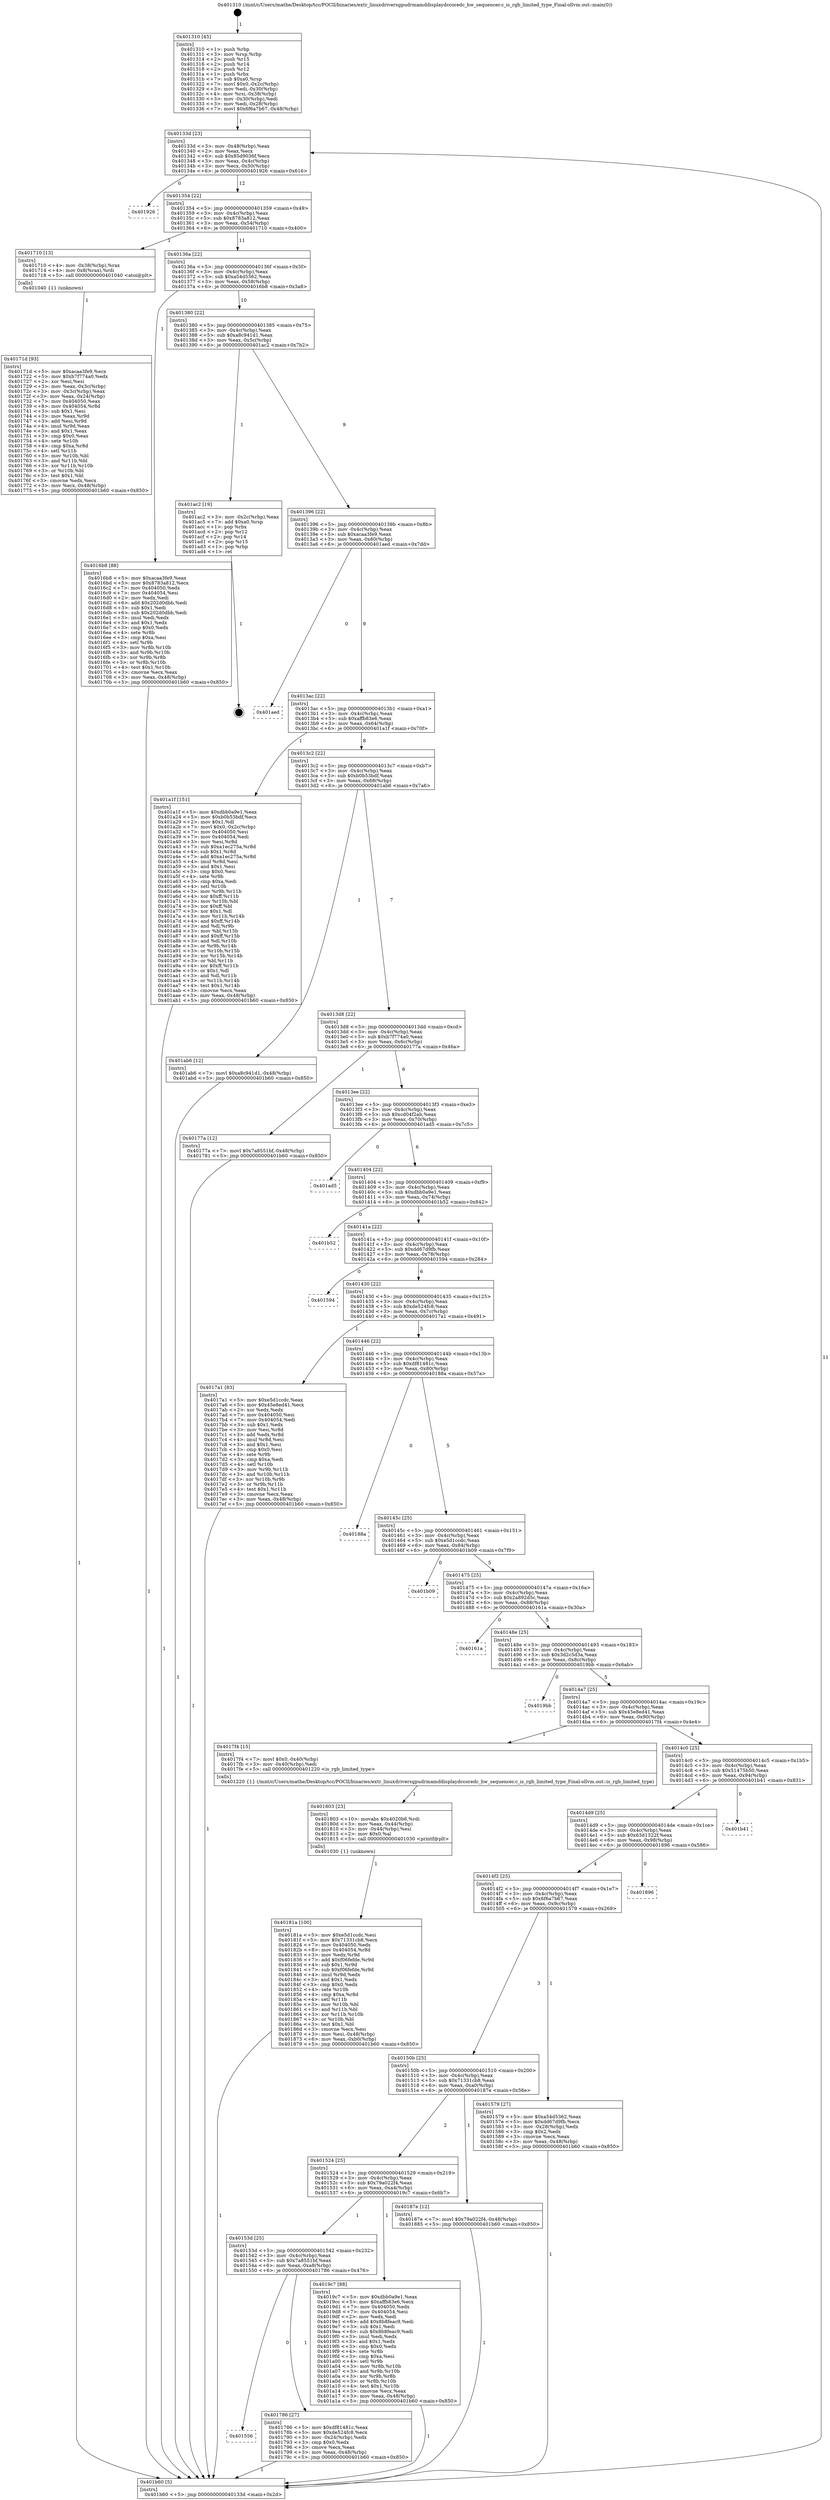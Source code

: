 digraph "0x401310" {
  label = "0x401310 (/mnt/c/Users/mathe/Desktop/tcc/POCII/binaries/extr_linuxdriversgpudrmamddisplaydccoredc_hw_sequencer.c_is_rgb_limited_type_Final-ollvm.out::main(0))"
  labelloc = "t"
  node[shape=record]

  Entry [label="",width=0.3,height=0.3,shape=circle,fillcolor=black,style=filled]
  "0x40133d" [label="{
     0x40133d [23]\l
     | [instrs]\l
     &nbsp;&nbsp;0x40133d \<+3\>: mov -0x48(%rbp),%eax\l
     &nbsp;&nbsp;0x401340 \<+2\>: mov %eax,%ecx\l
     &nbsp;&nbsp;0x401342 \<+6\>: sub $0x85d9036f,%ecx\l
     &nbsp;&nbsp;0x401348 \<+3\>: mov %eax,-0x4c(%rbp)\l
     &nbsp;&nbsp;0x40134b \<+3\>: mov %ecx,-0x50(%rbp)\l
     &nbsp;&nbsp;0x40134e \<+6\>: je 0000000000401926 \<main+0x616\>\l
  }"]
  "0x401926" [label="{
     0x401926\l
  }", style=dashed]
  "0x401354" [label="{
     0x401354 [22]\l
     | [instrs]\l
     &nbsp;&nbsp;0x401354 \<+5\>: jmp 0000000000401359 \<main+0x49\>\l
     &nbsp;&nbsp;0x401359 \<+3\>: mov -0x4c(%rbp),%eax\l
     &nbsp;&nbsp;0x40135c \<+5\>: sub $0x8783a812,%eax\l
     &nbsp;&nbsp;0x401361 \<+3\>: mov %eax,-0x54(%rbp)\l
     &nbsp;&nbsp;0x401364 \<+6\>: je 0000000000401710 \<main+0x400\>\l
  }"]
  Exit [label="",width=0.3,height=0.3,shape=circle,fillcolor=black,style=filled,peripheries=2]
  "0x401710" [label="{
     0x401710 [13]\l
     | [instrs]\l
     &nbsp;&nbsp;0x401710 \<+4\>: mov -0x38(%rbp),%rax\l
     &nbsp;&nbsp;0x401714 \<+4\>: mov 0x8(%rax),%rdi\l
     &nbsp;&nbsp;0x401718 \<+5\>: call 0000000000401040 \<atoi@plt\>\l
     | [calls]\l
     &nbsp;&nbsp;0x401040 \{1\} (unknown)\l
  }"]
  "0x40136a" [label="{
     0x40136a [22]\l
     | [instrs]\l
     &nbsp;&nbsp;0x40136a \<+5\>: jmp 000000000040136f \<main+0x5f\>\l
     &nbsp;&nbsp;0x40136f \<+3\>: mov -0x4c(%rbp),%eax\l
     &nbsp;&nbsp;0x401372 \<+5\>: sub $0xa54d5362,%eax\l
     &nbsp;&nbsp;0x401377 \<+3\>: mov %eax,-0x58(%rbp)\l
     &nbsp;&nbsp;0x40137a \<+6\>: je 00000000004016b8 \<main+0x3a8\>\l
  }"]
  "0x40181a" [label="{
     0x40181a [100]\l
     | [instrs]\l
     &nbsp;&nbsp;0x40181a \<+5\>: mov $0xe5d1ccdc,%esi\l
     &nbsp;&nbsp;0x40181f \<+5\>: mov $0x71331cb8,%ecx\l
     &nbsp;&nbsp;0x401824 \<+7\>: mov 0x404050,%edx\l
     &nbsp;&nbsp;0x40182b \<+8\>: mov 0x404054,%r8d\l
     &nbsp;&nbsp;0x401833 \<+3\>: mov %edx,%r9d\l
     &nbsp;&nbsp;0x401836 \<+7\>: add $0xf06fefde,%r9d\l
     &nbsp;&nbsp;0x40183d \<+4\>: sub $0x1,%r9d\l
     &nbsp;&nbsp;0x401841 \<+7\>: sub $0xf06fefde,%r9d\l
     &nbsp;&nbsp;0x401848 \<+4\>: imul %r9d,%edx\l
     &nbsp;&nbsp;0x40184c \<+3\>: and $0x1,%edx\l
     &nbsp;&nbsp;0x40184f \<+3\>: cmp $0x0,%edx\l
     &nbsp;&nbsp;0x401852 \<+4\>: sete %r10b\l
     &nbsp;&nbsp;0x401856 \<+4\>: cmp $0xa,%r8d\l
     &nbsp;&nbsp;0x40185a \<+4\>: setl %r11b\l
     &nbsp;&nbsp;0x40185e \<+3\>: mov %r10b,%bl\l
     &nbsp;&nbsp;0x401861 \<+3\>: and %r11b,%bl\l
     &nbsp;&nbsp;0x401864 \<+3\>: xor %r11b,%r10b\l
     &nbsp;&nbsp;0x401867 \<+3\>: or %r10b,%bl\l
     &nbsp;&nbsp;0x40186a \<+3\>: test $0x1,%bl\l
     &nbsp;&nbsp;0x40186d \<+3\>: cmovne %ecx,%esi\l
     &nbsp;&nbsp;0x401870 \<+3\>: mov %esi,-0x48(%rbp)\l
     &nbsp;&nbsp;0x401873 \<+6\>: mov %eax,-0xb0(%rbp)\l
     &nbsp;&nbsp;0x401879 \<+5\>: jmp 0000000000401b60 \<main+0x850\>\l
  }"]
  "0x4016b8" [label="{
     0x4016b8 [88]\l
     | [instrs]\l
     &nbsp;&nbsp;0x4016b8 \<+5\>: mov $0xacaa3fe9,%eax\l
     &nbsp;&nbsp;0x4016bd \<+5\>: mov $0x8783a812,%ecx\l
     &nbsp;&nbsp;0x4016c2 \<+7\>: mov 0x404050,%edx\l
     &nbsp;&nbsp;0x4016c9 \<+7\>: mov 0x404054,%esi\l
     &nbsp;&nbsp;0x4016d0 \<+2\>: mov %edx,%edi\l
     &nbsp;&nbsp;0x4016d2 \<+6\>: add $0x202d0dbb,%edi\l
     &nbsp;&nbsp;0x4016d8 \<+3\>: sub $0x1,%edi\l
     &nbsp;&nbsp;0x4016db \<+6\>: sub $0x202d0dbb,%edi\l
     &nbsp;&nbsp;0x4016e1 \<+3\>: imul %edi,%edx\l
     &nbsp;&nbsp;0x4016e4 \<+3\>: and $0x1,%edx\l
     &nbsp;&nbsp;0x4016e7 \<+3\>: cmp $0x0,%edx\l
     &nbsp;&nbsp;0x4016ea \<+4\>: sete %r8b\l
     &nbsp;&nbsp;0x4016ee \<+3\>: cmp $0xa,%esi\l
     &nbsp;&nbsp;0x4016f1 \<+4\>: setl %r9b\l
     &nbsp;&nbsp;0x4016f5 \<+3\>: mov %r8b,%r10b\l
     &nbsp;&nbsp;0x4016f8 \<+3\>: and %r9b,%r10b\l
     &nbsp;&nbsp;0x4016fb \<+3\>: xor %r9b,%r8b\l
     &nbsp;&nbsp;0x4016fe \<+3\>: or %r8b,%r10b\l
     &nbsp;&nbsp;0x401701 \<+4\>: test $0x1,%r10b\l
     &nbsp;&nbsp;0x401705 \<+3\>: cmovne %ecx,%eax\l
     &nbsp;&nbsp;0x401708 \<+3\>: mov %eax,-0x48(%rbp)\l
     &nbsp;&nbsp;0x40170b \<+5\>: jmp 0000000000401b60 \<main+0x850\>\l
  }"]
  "0x401380" [label="{
     0x401380 [22]\l
     | [instrs]\l
     &nbsp;&nbsp;0x401380 \<+5\>: jmp 0000000000401385 \<main+0x75\>\l
     &nbsp;&nbsp;0x401385 \<+3\>: mov -0x4c(%rbp),%eax\l
     &nbsp;&nbsp;0x401388 \<+5\>: sub $0xa8c941d1,%eax\l
     &nbsp;&nbsp;0x40138d \<+3\>: mov %eax,-0x5c(%rbp)\l
     &nbsp;&nbsp;0x401390 \<+6\>: je 0000000000401ac2 \<main+0x7b2\>\l
  }"]
  "0x401803" [label="{
     0x401803 [23]\l
     | [instrs]\l
     &nbsp;&nbsp;0x401803 \<+10\>: movabs $0x4020b6,%rdi\l
     &nbsp;&nbsp;0x40180d \<+3\>: mov %eax,-0x44(%rbp)\l
     &nbsp;&nbsp;0x401810 \<+3\>: mov -0x44(%rbp),%esi\l
     &nbsp;&nbsp;0x401813 \<+2\>: mov $0x0,%al\l
     &nbsp;&nbsp;0x401815 \<+5\>: call 0000000000401030 \<printf@plt\>\l
     | [calls]\l
     &nbsp;&nbsp;0x401030 \{1\} (unknown)\l
  }"]
  "0x401ac2" [label="{
     0x401ac2 [19]\l
     | [instrs]\l
     &nbsp;&nbsp;0x401ac2 \<+3\>: mov -0x2c(%rbp),%eax\l
     &nbsp;&nbsp;0x401ac5 \<+7\>: add $0xa0,%rsp\l
     &nbsp;&nbsp;0x401acc \<+1\>: pop %rbx\l
     &nbsp;&nbsp;0x401acd \<+2\>: pop %r12\l
     &nbsp;&nbsp;0x401acf \<+2\>: pop %r14\l
     &nbsp;&nbsp;0x401ad1 \<+2\>: pop %r15\l
     &nbsp;&nbsp;0x401ad3 \<+1\>: pop %rbp\l
     &nbsp;&nbsp;0x401ad4 \<+1\>: ret\l
  }"]
  "0x401396" [label="{
     0x401396 [22]\l
     | [instrs]\l
     &nbsp;&nbsp;0x401396 \<+5\>: jmp 000000000040139b \<main+0x8b\>\l
     &nbsp;&nbsp;0x40139b \<+3\>: mov -0x4c(%rbp),%eax\l
     &nbsp;&nbsp;0x40139e \<+5\>: sub $0xacaa3fe9,%eax\l
     &nbsp;&nbsp;0x4013a3 \<+3\>: mov %eax,-0x60(%rbp)\l
     &nbsp;&nbsp;0x4013a6 \<+6\>: je 0000000000401aed \<main+0x7dd\>\l
  }"]
  "0x401556" [label="{
     0x401556\l
  }", style=dashed]
  "0x401aed" [label="{
     0x401aed\l
  }", style=dashed]
  "0x4013ac" [label="{
     0x4013ac [22]\l
     | [instrs]\l
     &nbsp;&nbsp;0x4013ac \<+5\>: jmp 00000000004013b1 \<main+0xa1\>\l
     &nbsp;&nbsp;0x4013b1 \<+3\>: mov -0x4c(%rbp),%eax\l
     &nbsp;&nbsp;0x4013b4 \<+5\>: sub $0xaffb83e6,%eax\l
     &nbsp;&nbsp;0x4013b9 \<+3\>: mov %eax,-0x64(%rbp)\l
     &nbsp;&nbsp;0x4013bc \<+6\>: je 0000000000401a1f \<main+0x70f\>\l
  }"]
  "0x401786" [label="{
     0x401786 [27]\l
     | [instrs]\l
     &nbsp;&nbsp;0x401786 \<+5\>: mov $0xdf81481c,%eax\l
     &nbsp;&nbsp;0x40178b \<+5\>: mov $0xde524fc8,%ecx\l
     &nbsp;&nbsp;0x401790 \<+3\>: mov -0x24(%rbp),%edx\l
     &nbsp;&nbsp;0x401793 \<+3\>: cmp $0x0,%edx\l
     &nbsp;&nbsp;0x401796 \<+3\>: cmove %ecx,%eax\l
     &nbsp;&nbsp;0x401799 \<+3\>: mov %eax,-0x48(%rbp)\l
     &nbsp;&nbsp;0x40179c \<+5\>: jmp 0000000000401b60 \<main+0x850\>\l
  }"]
  "0x401a1f" [label="{
     0x401a1f [151]\l
     | [instrs]\l
     &nbsp;&nbsp;0x401a1f \<+5\>: mov $0xdbb0a9e1,%eax\l
     &nbsp;&nbsp;0x401a24 \<+5\>: mov $0xb0b53bdf,%ecx\l
     &nbsp;&nbsp;0x401a29 \<+2\>: mov $0x1,%dl\l
     &nbsp;&nbsp;0x401a2b \<+7\>: movl $0x0,-0x2c(%rbp)\l
     &nbsp;&nbsp;0x401a32 \<+7\>: mov 0x404050,%esi\l
     &nbsp;&nbsp;0x401a39 \<+7\>: mov 0x404054,%edi\l
     &nbsp;&nbsp;0x401a40 \<+3\>: mov %esi,%r8d\l
     &nbsp;&nbsp;0x401a43 \<+7\>: sub $0xa1ec275a,%r8d\l
     &nbsp;&nbsp;0x401a4a \<+4\>: sub $0x1,%r8d\l
     &nbsp;&nbsp;0x401a4e \<+7\>: add $0xa1ec275a,%r8d\l
     &nbsp;&nbsp;0x401a55 \<+4\>: imul %r8d,%esi\l
     &nbsp;&nbsp;0x401a59 \<+3\>: and $0x1,%esi\l
     &nbsp;&nbsp;0x401a5c \<+3\>: cmp $0x0,%esi\l
     &nbsp;&nbsp;0x401a5f \<+4\>: sete %r9b\l
     &nbsp;&nbsp;0x401a63 \<+3\>: cmp $0xa,%edi\l
     &nbsp;&nbsp;0x401a66 \<+4\>: setl %r10b\l
     &nbsp;&nbsp;0x401a6a \<+3\>: mov %r9b,%r11b\l
     &nbsp;&nbsp;0x401a6d \<+4\>: xor $0xff,%r11b\l
     &nbsp;&nbsp;0x401a71 \<+3\>: mov %r10b,%bl\l
     &nbsp;&nbsp;0x401a74 \<+3\>: xor $0xff,%bl\l
     &nbsp;&nbsp;0x401a77 \<+3\>: xor $0x1,%dl\l
     &nbsp;&nbsp;0x401a7a \<+3\>: mov %r11b,%r14b\l
     &nbsp;&nbsp;0x401a7d \<+4\>: and $0xff,%r14b\l
     &nbsp;&nbsp;0x401a81 \<+3\>: and %dl,%r9b\l
     &nbsp;&nbsp;0x401a84 \<+3\>: mov %bl,%r15b\l
     &nbsp;&nbsp;0x401a87 \<+4\>: and $0xff,%r15b\l
     &nbsp;&nbsp;0x401a8b \<+3\>: and %dl,%r10b\l
     &nbsp;&nbsp;0x401a8e \<+3\>: or %r9b,%r14b\l
     &nbsp;&nbsp;0x401a91 \<+3\>: or %r10b,%r15b\l
     &nbsp;&nbsp;0x401a94 \<+3\>: xor %r15b,%r14b\l
     &nbsp;&nbsp;0x401a97 \<+3\>: or %bl,%r11b\l
     &nbsp;&nbsp;0x401a9a \<+4\>: xor $0xff,%r11b\l
     &nbsp;&nbsp;0x401a9e \<+3\>: or $0x1,%dl\l
     &nbsp;&nbsp;0x401aa1 \<+3\>: and %dl,%r11b\l
     &nbsp;&nbsp;0x401aa4 \<+3\>: or %r11b,%r14b\l
     &nbsp;&nbsp;0x401aa7 \<+4\>: test $0x1,%r14b\l
     &nbsp;&nbsp;0x401aab \<+3\>: cmovne %ecx,%eax\l
     &nbsp;&nbsp;0x401aae \<+3\>: mov %eax,-0x48(%rbp)\l
     &nbsp;&nbsp;0x401ab1 \<+5\>: jmp 0000000000401b60 \<main+0x850\>\l
  }"]
  "0x4013c2" [label="{
     0x4013c2 [22]\l
     | [instrs]\l
     &nbsp;&nbsp;0x4013c2 \<+5\>: jmp 00000000004013c7 \<main+0xb7\>\l
     &nbsp;&nbsp;0x4013c7 \<+3\>: mov -0x4c(%rbp),%eax\l
     &nbsp;&nbsp;0x4013ca \<+5\>: sub $0xb0b53bdf,%eax\l
     &nbsp;&nbsp;0x4013cf \<+3\>: mov %eax,-0x68(%rbp)\l
     &nbsp;&nbsp;0x4013d2 \<+6\>: je 0000000000401ab6 \<main+0x7a6\>\l
  }"]
  "0x40153d" [label="{
     0x40153d [25]\l
     | [instrs]\l
     &nbsp;&nbsp;0x40153d \<+5\>: jmp 0000000000401542 \<main+0x232\>\l
     &nbsp;&nbsp;0x401542 \<+3\>: mov -0x4c(%rbp),%eax\l
     &nbsp;&nbsp;0x401545 \<+5\>: sub $0x7a8551bf,%eax\l
     &nbsp;&nbsp;0x40154a \<+6\>: mov %eax,-0xa8(%rbp)\l
     &nbsp;&nbsp;0x401550 \<+6\>: je 0000000000401786 \<main+0x476\>\l
  }"]
  "0x401ab6" [label="{
     0x401ab6 [12]\l
     | [instrs]\l
     &nbsp;&nbsp;0x401ab6 \<+7\>: movl $0xa8c941d1,-0x48(%rbp)\l
     &nbsp;&nbsp;0x401abd \<+5\>: jmp 0000000000401b60 \<main+0x850\>\l
  }"]
  "0x4013d8" [label="{
     0x4013d8 [22]\l
     | [instrs]\l
     &nbsp;&nbsp;0x4013d8 \<+5\>: jmp 00000000004013dd \<main+0xcd\>\l
     &nbsp;&nbsp;0x4013dd \<+3\>: mov -0x4c(%rbp),%eax\l
     &nbsp;&nbsp;0x4013e0 \<+5\>: sub $0xb7f774a0,%eax\l
     &nbsp;&nbsp;0x4013e5 \<+3\>: mov %eax,-0x6c(%rbp)\l
     &nbsp;&nbsp;0x4013e8 \<+6\>: je 000000000040177a \<main+0x46a\>\l
  }"]
  "0x4019c7" [label="{
     0x4019c7 [88]\l
     | [instrs]\l
     &nbsp;&nbsp;0x4019c7 \<+5\>: mov $0xdbb0a9e1,%eax\l
     &nbsp;&nbsp;0x4019cc \<+5\>: mov $0xaffb83e6,%ecx\l
     &nbsp;&nbsp;0x4019d1 \<+7\>: mov 0x404050,%edx\l
     &nbsp;&nbsp;0x4019d8 \<+7\>: mov 0x404054,%esi\l
     &nbsp;&nbsp;0x4019df \<+2\>: mov %edx,%edi\l
     &nbsp;&nbsp;0x4019e1 \<+6\>: add $0x8b8feac9,%edi\l
     &nbsp;&nbsp;0x4019e7 \<+3\>: sub $0x1,%edi\l
     &nbsp;&nbsp;0x4019ea \<+6\>: sub $0x8b8feac9,%edi\l
     &nbsp;&nbsp;0x4019f0 \<+3\>: imul %edi,%edx\l
     &nbsp;&nbsp;0x4019f3 \<+3\>: and $0x1,%edx\l
     &nbsp;&nbsp;0x4019f6 \<+3\>: cmp $0x0,%edx\l
     &nbsp;&nbsp;0x4019f9 \<+4\>: sete %r8b\l
     &nbsp;&nbsp;0x4019fd \<+3\>: cmp $0xa,%esi\l
     &nbsp;&nbsp;0x401a00 \<+4\>: setl %r9b\l
     &nbsp;&nbsp;0x401a04 \<+3\>: mov %r8b,%r10b\l
     &nbsp;&nbsp;0x401a07 \<+3\>: and %r9b,%r10b\l
     &nbsp;&nbsp;0x401a0a \<+3\>: xor %r9b,%r8b\l
     &nbsp;&nbsp;0x401a0d \<+3\>: or %r8b,%r10b\l
     &nbsp;&nbsp;0x401a10 \<+4\>: test $0x1,%r10b\l
     &nbsp;&nbsp;0x401a14 \<+3\>: cmovne %ecx,%eax\l
     &nbsp;&nbsp;0x401a17 \<+3\>: mov %eax,-0x48(%rbp)\l
     &nbsp;&nbsp;0x401a1a \<+5\>: jmp 0000000000401b60 \<main+0x850\>\l
  }"]
  "0x40177a" [label="{
     0x40177a [12]\l
     | [instrs]\l
     &nbsp;&nbsp;0x40177a \<+7\>: movl $0x7a8551bf,-0x48(%rbp)\l
     &nbsp;&nbsp;0x401781 \<+5\>: jmp 0000000000401b60 \<main+0x850\>\l
  }"]
  "0x4013ee" [label="{
     0x4013ee [22]\l
     | [instrs]\l
     &nbsp;&nbsp;0x4013ee \<+5\>: jmp 00000000004013f3 \<main+0xe3\>\l
     &nbsp;&nbsp;0x4013f3 \<+3\>: mov -0x4c(%rbp),%eax\l
     &nbsp;&nbsp;0x4013f6 \<+5\>: sub $0xcd04f2ab,%eax\l
     &nbsp;&nbsp;0x4013fb \<+3\>: mov %eax,-0x70(%rbp)\l
     &nbsp;&nbsp;0x4013fe \<+6\>: je 0000000000401ad5 \<main+0x7c5\>\l
  }"]
  "0x401524" [label="{
     0x401524 [25]\l
     | [instrs]\l
     &nbsp;&nbsp;0x401524 \<+5\>: jmp 0000000000401529 \<main+0x219\>\l
     &nbsp;&nbsp;0x401529 \<+3\>: mov -0x4c(%rbp),%eax\l
     &nbsp;&nbsp;0x40152c \<+5\>: sub $0x79a022f4,%eax\l
     &nbsp;&nbsp;0x401531 \<+6\>: mov %eax,-0xa4(%rbp)\l
     &nbsp;&nbsp;0x401537 \<+6\>: je 00000000004019c7 \<main+0x6b7\>\l
  }"]
  "0x401ad5" [label="{
     0x401ad5\l
  }", style=dashed]
  "0x401404" [label="{
     0x401404 [22]\l
     | [instrs]\l
     &nbsp;&nbsp;0x401404 \<+5\>: jmp 0000000000401409 \<main+0xf9\>\l
     &nbsp;&nbsp;0x401409 \<+3\>: mov -0x4c(%rbp),%eax\l
     &nbsp;&nbsp;0x40140c \<+5\>: sub $0xdbb0a9e1,%eax\l
     &nbsp;&nbsp;0x401411 \<+3\>: mov %eax,-0x74(%rbp)\l
     &nbsp;&nbsp;0x401414 \<+6\>: je 0000000000401b52 \<main+0x842\>\l
  }"]
  "0x40187e" [label="{
     0x40187e [12]\l
     | [instrs]\l
     &nbsp;&nbsp;0x40187e \<+7\>: movl $0x79a022f4,-0x48(%rbp)\l
     &nbsp;&nbsp;0x401885 \<+5\>: jmp 0000000000401b60 \<main+0x850\>\l
  }"]
  "0x401b52" [label="{
     0x401b52\l
  }", style=dashed]
  "0x40141a" [label="{
     0x40141a [22]\l
     | [instrs]\l
     &nbsp;&nbsp;0x40141a \<+5\>: jmp 000000000040141f \<main+0x10f\>\l
     &nbsp;&nbsp;0x40141f \<+3\>: mov -0x4c(%rbp),%eax\l
     &nbsp;&nbsp;0x401422 \<+5\>: sub $0xdd67d9fb,%eax\l
     &nbsp;&nbsp;0x401427 \<+3\>: mov %eax,-0x78(%rbp)\l
     &nbsp;&nbsp;0x40142a \<+6\>: je 0000000000401594 \<main+0x284\>\l
  }"]
  "0x40171d" [label="{
     0x40171d [93]\l
     | [instrs]\l
     &nbsp;&nbsp;0x40171d \<+5\>: mov $0xacaa3fe9,%ecx\l
     &nbsp;&nbsp;0x401722 \<+5\>: mov $0xb7f774a0,%edx\l
     &nbsp;&nbsp;0x401727 \<+2\>: xor %esi,%esi\l
     &nbsp;&nbsp;0x401729 \<+3\>: mov %eax,-0x3c(%rbp)\l
     &nbsp;&nbsp;0x40172c \<+3\>: mov -0x3c(%rbp),%eax\l
     &nbsp;&nbsp;0x40172f \<+3\>: mov %eax,-0x24(%rbp)\l
     &nbsp;&nbsp;0x401732 \<+7\>: mov 0x404050,%eax\l
     &nbsp;&nbsp;0x401739 \<+8\>: mov 0x404054,%r8d\l
     &nbsp;&nbsp;0x401741 \<+3\>: sub $0x1,%esi\l
     &nbsp;&nbsp;0x401744 \<+3\>: mov %eax,%r9d\l
     &nbsp;&nbsp;0x401747 \<+3\>: add %esi,%r9d\l
     &nbsp;&nbsp;0x40174a \<+4\>: imul %r9d,%eax\l
     &nbsp;&nbsp;0x40174e \<+3\>: and $0x1,%eax\l
     &nbsp;&nbsp;0x401751 \<+3\>: cmp $0x0,%eax\l
     &nbsp;&nbsp;0x401754 \<+4\>: sete %r10b\l
     &nbsp;&nbsp;0x401758 \<+4\>: cmp $0xa,%r8d\l
     &nbsp;&nbsp;0x40175c \<+4\>: setl %r11b\l
     &nbsp;&nbsp;0x401760 \<+3\>: mov %r10b,%bl\l
     &nbsp;&nbsp;0x401763 \<+3\>: and %r11b,%bl\l
     &nbsp;&nbsp;0x401766 \<+3\>: xor %r11b,%r10b\l
     &nbsp;&nbsp;0x401769 \<+3\>: or %r10b,%bl\l
     &nbsp;&nbsp;0x40176c \<+3\>: test $0x1,%bl\l
     &nbsp;&nbsp;0x40176f \<+3\>: cmovne %edx,%ecx\l
     &nbsp;&nbsp;0x401772 \<+3\>: mov %ecx,-0x48(%rbp)\l
     &nbsp;&nbsp;0x401775 \<+5\>: jmp 0000000000401b60 \<main+0x850\>\l
  }"]
  "0x401594" [label="{
     0x401594\l
  }", style=dashed]
  "0x401430" [label="{
     0x401430 [22]\l
     | [instrs]\l
     &nbsp;&nbsp;0x401430 \<+5\>: jmp 0000000000401435 \<main+0x125\>\l
     &nbsp;&nbsp;0x401435 \<+3\>: mov -0x4c(%rbp),%eax\l
     &nbsp;&nbsp;0x401438 \<+5\>: sub $0xde524fc8,%eax\l
     &nbsp;&nbsp;0x40143d \<+3\>: mov %eax,-0x7c(%rbp)\l
     &nbsp;&nbsp;0x401440 \<+6\>: je 00000000004017a1 \<main+0x491\>\l
  }"]
  "0x401310" [label="{
     0x401310 [45]\l
     | [instrs]\l
     &nbsp;&nbsp;0x401310 \<+1\>: push %rbp\l
     &nbsp;&nbsp;0x401311 \<+3\>: mov %rsp,%rbp\l
     &nbsp;&nbsp;0x401314 \<+2\>: push %r15\l
     &nbsp;&nbsp;0x401316 \<+2\>: push %r14\l
     &nbsp;&nbsp;0x401318 \<+2\>: push %r12\l
     &nbsp;&nbsp;0x40131a \<+1\>: push %rbx\l
     &nbsp;&nbsp;0x40131b \<+7\>: sub $0xa0,%rsp\l
     &nbsp;&nbsp;0x401322 \<+7\>: movl $0x0,-0x2c(%rbp)\l
     &nbsp;&nbsp;0x401329 \<+3\>: mov %edi,-0x30(%rbp)\l
     &nbsp;&nbsp;0x40132c \<+4\>: mov %rsi,-0x38(%rbp)\l
     &nbsp;&nbsp;0x401330 \<+3\>: mov -0x30(%rbp),%edi\l
     &nbsp;&nbsp;0x401333 \<+3\>: mov %edi,-0x28(%rbp)\l
     &nbsp;&nbsp;0x401336 \<+7\>: movl $0x6f6a7b67,-0x48(%rbp)\l
  }"]
  "0x4017a1" [label="{
     0x4017a1 [83]\l
     | [instrs]\l
     &nbsp;&nbsp;0x4017a1 \<+5\>: mov $0xe5d1ccdc,%eax\l
     &nbsp;&nbsp;0x4017a6 \<+5\>: mov $0x45e8ed41,%ecx\l
     &nbsp;&nbsp;0x4017ab \<+2\>: xor %edx,%edx\l
     &nbsp;&nbsp;0x4017ad \<+7\>: mov 0x404050,%esi\l
     &nbsp;&nbsp;0x4017b4 \<+7\>: mov 0x404054,%edi\l
     &nbsp;&nbsp;0x4017bb \<+3\>: sub $0x1,%edx\l
     &nbsp;&nbsp;0x4017be \<+3\>: mov %esi,%r8d\l
     &nbsp;&nbsp;0x4017c1 \<+3\>: add %edx,%r8d\l
     &nbsp;&nbsp;0x4017c4 \<+4\>: imul %r8d,%esi\l
     &nbsp;&nbsp;0x4017c8 \<+3\>: and $0x1,%esi\l
     &nbsp;&nbsp;0x4017cb \<+3\>: cmp $0x0,%esi\l
     &nbsp;&nbsp;0x4017ce \<+4\>: sete %r9b\l
     &nbsp;&nbsp;0x4017d2 \<+3\>: cmp $0xa,%edi\l
     &nbsp;&nbsp;0x4017d5 \<+4\>: setl %r10b\l
     &nbsp;&nbsp;0x4017d9 \<+3\>: mov %r9b,%r11b\l
     &nbsp;&nbsp;0x4017dc \<+3\>: and %r10b,%r11b\l
     &nbsp;&nbsp;0x4017df \<+3\>: xor %r10b,%r9b\l
     &nbsp;&nbsp;0x4017e2 \<+3\>: or %r9b,%r11b\l
     &nbsp;&nbsp;0x4017e5 \<+4\>: test $0x1,%r11b\l
     &nbsp;&nbsp;0x4017e9 \<+3\>: cmovne %ecx,%eax\l
     &nbsp;&nbsp;0x4017ec \<+3\>: mov %eax,-0x48(%rbp)\l
     &nbsp;&nbsp;0x4017ef \<+5\>: jmp 0000000000401b60 \<main+0x850\>\l
  }"]
  "0x401446" [label="{
     0x401446 [22]\l
     | [instrs]\l
     &nbsp;&nbsp;0x401446 \<+5\>: jmp 000000000040144b \<main+0x13b\>\l
     &nbsp;&nbsp;0x40144b \<+3\>: mov -0x4c(%rbp),%eax\l
     &nbsp;&nbsp;0x40144e \<+5\>: sub $0xdf81481c,%eax\l
     &nbsp;&nbsp;0x401453 \<+3\>: mov %eax,-0x80(%rbp)\l
     &nbsp;&nbsp;0x401456 \<+6\>: je 000000000040188a \<main+0x57a\>\l
  }"]
  "0x401b60" [label="{
     0x401b60 [5]\l
     | [instrs]\l
     &nbsp;&nbsp;0x401b60 \<+5\>: jmp 000000000040133d \<main+0x2d\>\l
  }"]
  "0x40188a" [label="{
     0x40188a\l
  }", style=dashed]
  "0x40145c" [label="{
     0x40145c [25]\l
     | [instrs]\l
     &nbsp;&nbsp;0x40145c \<+5\>: jmp 0000000000401461 \<main+0x151\>\l
     &nbsp;&nbsp;0x401461 \<+3\>: mov -0x4c(%rbp),%eax\l
     &nbsp;&nbsp;0x401464 \<+5\>: sub $0xe5d1ccdc,%eax\l
     &nbsp;&nbsp;0x401469 \<+6\>: mov %eax,-0x84(%rbp)\l
     &nbsp;&nbsp;0x40146f \<+6\>: je 0000000000401b09 \<main+0x7f9\>\l
  }"]
  "0x40150b" [label="{
     0x40150b [25]\l
     | [instrs]\l
     &nbsp;&nbsp;0x40150b \<+5\>: jmp 0000000000401510 \<main+0x200\>\l
     &nbsp;&nbsp;0x401510 \<+3\>: mov -0x4c(%rbp),%eax\l
     &nbsp;&nbsp;0x401513 \<+5\>: sub $0x71331cb8,%eax\l
     &nbsp;&nbsp;0x401518 \<+6\>: mov %eax,-0xa0(%rbp)\l
     &nbsp;&nbsp;0x40151e \<+6\>: je 000000000040187e \<main+0x56e\>\l
  }"]
  "0x401b09" [label="{
     0x401b09\l
  }", style=dashed]
  "0x401475" [label="{
     0x401475 [25]\l
     | [instrs]\l
     &nbsp;&nbsp;0x401475 \<+5\>: jmp 000000000040147a \<main+0x16a\>\l
     &nbsp;&nbsp;0x40147a \<+3\>: mov -0x4c(%rbp),%eax\l
     &nbsp;&nbsp;0x40147d \<+5\>: sub $0x2a892d5c,%eax\l
     &nbsp;&nbsp;0x401482 \<+6\>: mov %eax,-0x88(%rbp)\l
     &nbsp;&nbsp;0x401488 \<+6\>: je 000000000040161a \<main+0x30a\>\l
  }"]
  "0x401579" [label="{
     0x401579 [27]\l
     | [instrs]\l
     &nbsp;&nbsp;0x401579 \<+5\>: mov $0xa54d5362,%eax\l
     &nbsp;&nbsp;0x40157e \<+5\>: mov $0xdd67d9fb,%ecx\l
     &nbsp;&nbsp;0x401583 \<+3\>: mov -0x28(%rbp),%edx\l
     &nbsp;&nbsp;0x401586 \<+3\>: cmp $0x2,%edx\l
     &nbsp;&nbsp;0x401589 \<+3\>: cmovne %ecx,%eax\l
     &nbsp;&nbsp;0x40158c \<+3\>: mov %eax,-0x48(%rbp)\l
     &nbsp;&nbsp;0x40158f \<+5\>: jmp 0000000000401b60 \<main+0x850\>\l
  }"]
  "0x40161a" [label="{
     0x40161a\l
  }", style=dashed]
  "0x40148e" [label="{
     0x40148e [25]\l
     | [instrs]\l
     &nbsp;&nbsp;0x40148e \<+5\>: jmp 0000000000401493 \<main+0x183\>\l
     &nbsp;&nbsp;0x401493 \<+3\>: mov -0x4c(%rbp),%eax\l
     &nbsp;&nbsp;0x401496 \<+5\>: sub $0x3d2c5d3a,%eax\l
     &nbsp;&nbsp;0x40149b \<+6\>: mov %eax,-0x8c(%rbp)\l
     &nbsp;&nbsp;0x4014a1 \<+6\>: je 00000000004019bb \<main+0x6ab\>\l
  }"]
  "0x4014f2" [label="{
     0x4014f2 [25]\l
     | [instrs]\l
     &nbsp;&nbsp;0x4014f2 \<+5\>: jmp 00000000004014f7 \<main+0x1e7\>\l
     &nbsp;&nbsp;0x4014f7 \<+3\>: mov -0x4c(%rbp),%eax\l
     &nbsp;&nbsp;0x4014fa \<+5\>: sub $0x6f6a7b67,%eax\l
     &nbsp;&nbsp;0x4014ff \<+6\>: mov %eax,-0x9c(%rbp)\l
     &nbsp;&nbsp;0x401505 \<+6\>: je 0000000000401579 \<main+0x269\>\l
  }"]
  "0x4019bb" [label="{
     0x4019bb\l
  }", style=dashed]
  "0x4014a7" [label="{
     0x4014a7 [25]\l
     | [instrs]\l
     &nbsp;&nbsp;0x4014a7 \<+5\>: jmp 00000000004014ac \<main+0x19c\>\l
     &nbsp;&nbsp;0x4014ac \<+3\>: mov -0x4c(%rbp),%eax\l
     &nbsp;&nbsp;0x4014af \<+5\>: sub $0x45e8ed41,%eax\l
     &nbsp;&nbsp;0x4014b4 \<+6\>: mov %eax,-0x90(%rbp)\l
     &nbsp;&nbsp;0x4014ba \<+6\>: je 00000000004017f4 \<main+0x4e4\>\l
  }"]
  "0x401896" [label="{
     0x401896\l
  }", style=dashed]
  "0x4017f4" [label="{
     0x4017f4 [15]\l
     | [instrs]\l
     &nbsp;&nbsp;0x4017f4 \<+7\>: movl $0x0,-0x40(%rbp)\l
     &nbsp;&nbsp;0x4017fb \<+3\>: mov -0x40(%rbp),%edi\l
     &nbsp;&nbsp;0x4017fe \<+5\>: call 0000000000401220 \<is_rgb_limited_type\>\l
     | [calls]\l
     &nbsp;&nbsp;0x401220 \{1\} (/mnt/c/Users/mathe/Desktop/tcc/POCII/binaries/extr_linuxdriversgpudrmamddisplaydccoredc_hw_sequencer.c_is_rgb_limited_type_Final-ollvm.out::is_rgb_limited_type)\l
  }"]
  "0x4014c0" [label="{
     0x4014c0 [25]\l
     | [instrs]\l
     &nbsp;&nbsp;0x4014c0 \<+5\>: jmp 00000000004014c5 \<main+0x1b5\>\l
     &nbsp;&nbsp;0x4014c5 \<+3\>: mov -0x4c(%rbp),%eax\l
     &nbsp;&nbsp;0x4014c8 \<+5\>: sub $0x51475b50,%eax\l
     &nbsp;&nbsp;0x4014cd \<+6\>: mov %eax,-0x94(%rbp)\l
     &nbsp;&nbsp;0x4014d3 \<+6\>: je 0000000000401b41 \<main+0x831\>\l
  }"]
  "0x4014d9" [label="{
     0x4014d9 [25]\l
     | [instrs]\l
     &nbsp;&nbsp;0x4014d9 \<+5\>: jmp 00000000004014de \<main+0x1ce\>\l
     &nbsp;&nbsp;0x4014de \<+3\>: mov -0x4c(%rbp),%eax\l
     &nbsp;&nbsp;0x4014e1 \<+5\>: sub $0x63d1322f,%eax\l
     &nbsp;&nbsp;0x4014e6 \<+6\>: mov %eax,-0x98(%rbp)\l
     &nbsp;&nbsp;0x4014ec \<+6\>: je 0000000000401896 \<main+0x586\>\l
  }"]
  "0x401b41" [label="{
     0x401b41\l
  }", style=dashed]
  Entry -> "0x401310" [label=" 1"]
  "0x40133d" -> "0x401926" [label=" 0"]
  "0x40133d" -> "0x401354" [label=" 12"]
  "0x401ac2" -> Exit [label=" 1"]
  "0x401354" -> "0x401710" [label=" 1"]
  "0x401354" -> "0x40136a" [label=" 11"]
  "0x401ab6" -> "0x401b60" [label=" 1"]
  "0x40136a" -> "0x4016b8" [label=" 1"]
  "0x40136a" -> "0x401380" [label=" 10"]
  "0x401a1f" -> "0x401b60" [label=" 1"]
  "0x401380" -> "0x401ac2" [label=" 1"]
  "0x401380" -> "0x401396" [label=" 9"]
  "0x4019c7" -> "0x401b60" [label=" 1"]
  "0x401396" -> "0x401aed" [label=" 0"]
  "0x401396" -> "0x4013ac" [label=" 9"]
  "0x40187e" -> "0x401b60" [label=" 1"]
  "0x4013ac" -> "0x401a1f" [label=" 1"]
  "0x4013ac" -> "0x4013c2" [label=" 8"]
  "0x40181a" -> "0x401b60" [label=" 1"]
  "0x4013c2" -> "0x401ab6" [label=" 1"]
  "0x4013c2" -> "0x4013d8" [label=" 7"]
  "0x4017f4" -> "0x401803" [label=" 1"]
  "0x4013d8" -> "0x40177a" [label=" 1"]
  "0x4013d8" -> "0x4013ee" [label=" 6"]
  "0x4017a1" -> "0x401b60" [label=" 1"]
  "0x4013ee" -> "0x401ad5" [label=" 0"]
  "0x4013ee" -> "0x401404" [label=" 6"]
  "0x40153d" -> "0x401556" [label=" 0"]
  "0x401404" -> "0x401b52" [label=" 0"]
  "0x401404" -> "0x40141a" [label=" 6"]
  "0x40153d" -> "0x401786" [label=" 1"]
  "0x40141a" -> "0x401594" [label=" 0"]
  "0x40141a" -> "0x401430" [label=" 6"]
  "0x401524" -> "0x40153d" [label=" 1"]
  "0x401430" -> "0x4017a1" [label=" 1"]
  "0x401430" -> "0x401446" [label=" 5"]
  "0x401524" -> "0x4019c7" [label=" 1"]
  "0x401446" -> "0x40188a" [label=" 0"]
  "0x401446" -> "0x40145c" [label=" 5"]
  "0x401786" -> "0x401b60" [label=" 1"]
  "0x40145c" -> "0x401b09" [label=" 0"]
  "0x40145c" -> "0x401475" [label=" 5"]
  "0x40150b" -> "0x401524" [label=" 2"]
  "0x401475" -> "0x40161a" [label=" 0"]
  "0x401475" -> "0x40148e" [label=" 5"]
  "0x40150b" -> "0x40187e" [label=" 1"]
  "0x40148e" -> "0x4019bb" [label=" 0"]
  "0x40148e" -> "0x4014a7" [label=" 5"]
  "0x40177a" -> "0x401b60" [label=" 1"]
  "0x4014a7" -> "0x4017f4" [label=" 1"]
  "0x4014a7" -> "0x4014c0" [label=" 4"]
  "0x40171d" -> "0x401b60" [label=" 1"]
  "0x4014c0" -> "0x401b41" [label=" 0"]
  "0x4014c0" -> "0x4014d9" [label=" 4"]
  "0x401710" -> "0x40171d" [label=" 1"]
  "0x4014d9" -> "0x401896" [label=" 0"]
  "0x4014d9" -> "0x4014f2" [label=" 4"]
  "0x401803" -> "0x40181a" [label=" 1"]
  "0x4014f2" -> "0x401579" [label=" 1"]
  "0x4014f2" -> "0x40150b" [label=" 3"]
  "0x401579" -> "0x401b60" [label=" 1"]
  "0x401310" -> "0x40133d" [label=" 1"]
  "0x401b60" -> "0x40133d" [label=" 11"]
  "0x4016b8" -> "0x401b60" [label=" 1"]
}
